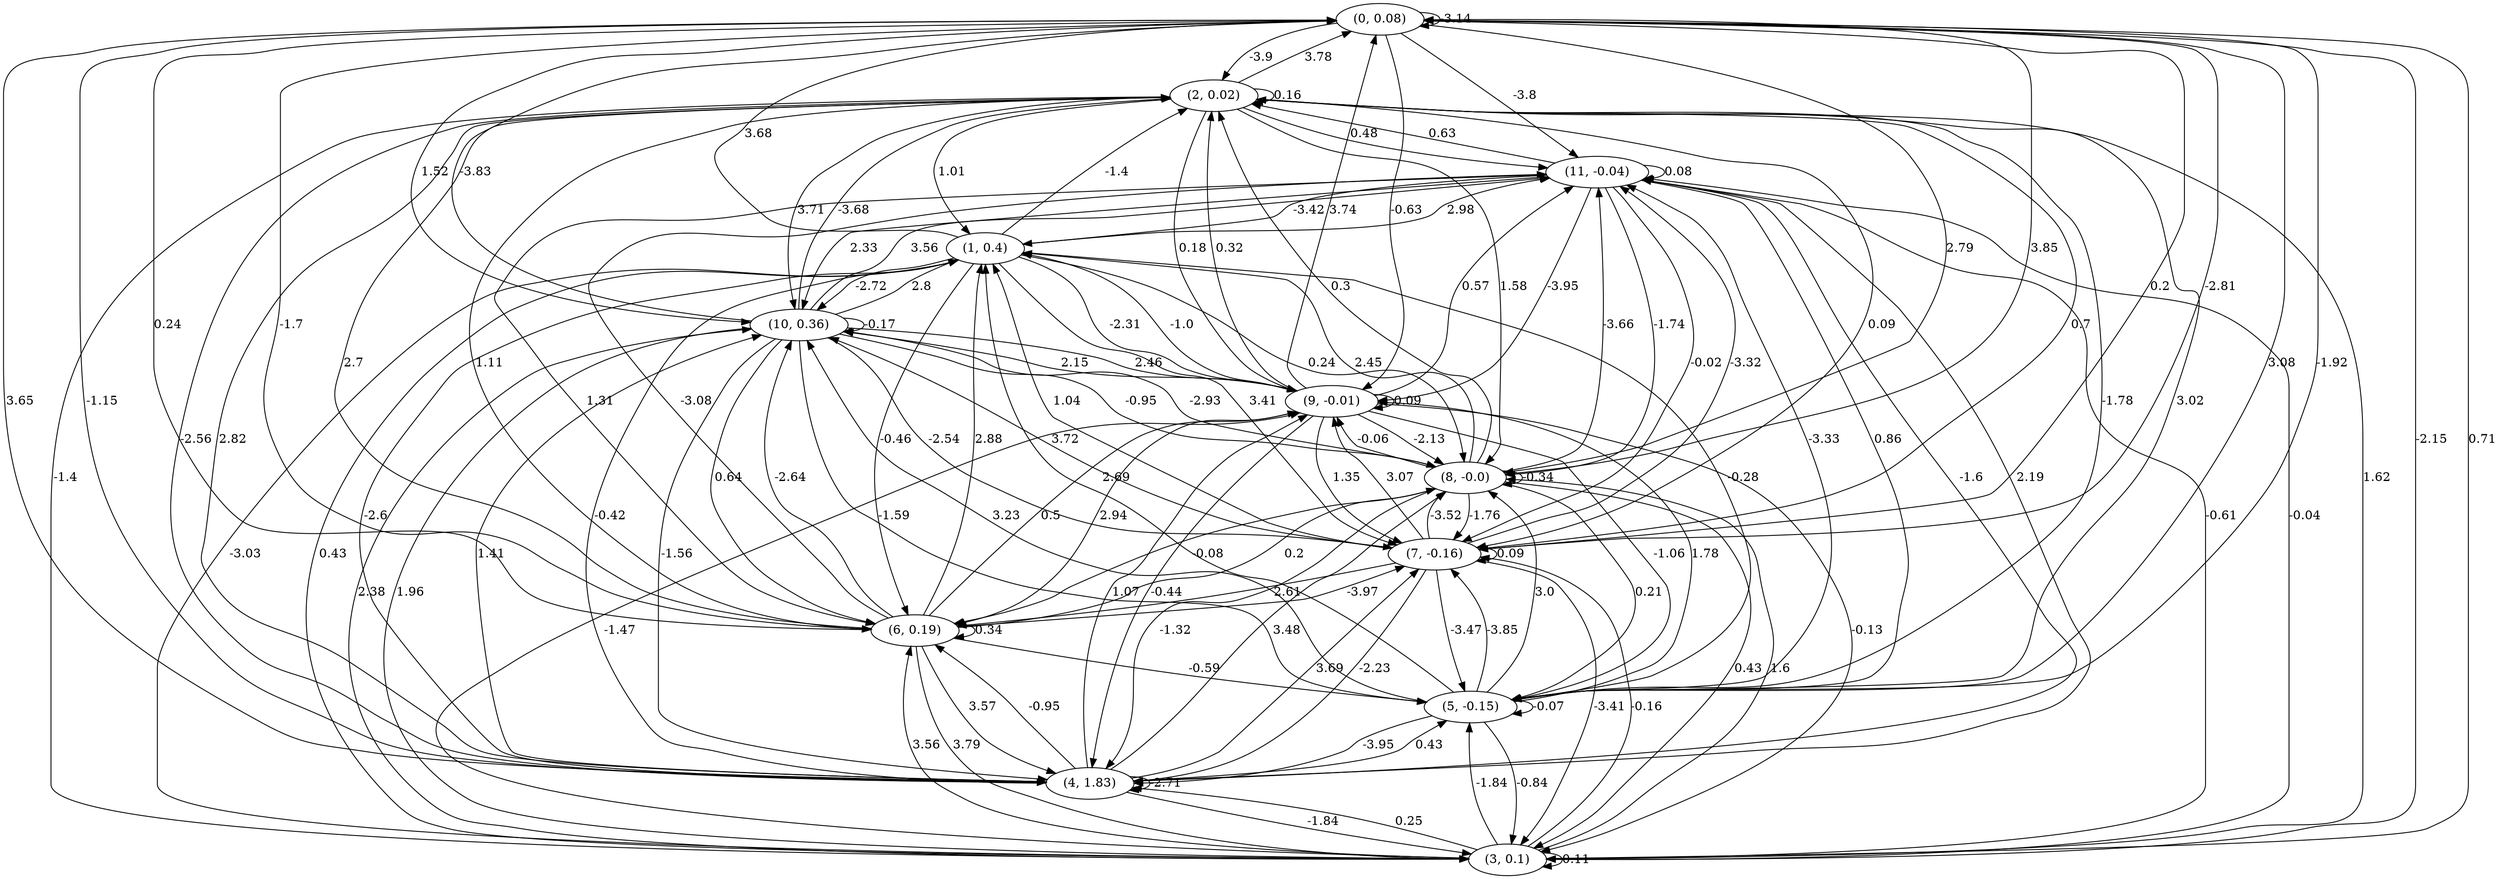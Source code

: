 digraph {
    0 [ label = "(0, 0.08)" ]
    1 [ label = "(1, 0.4)" ]
    2 [ label = "(2, 0.02)" ]
    3 [ label = "(3, 0.1)" ]
    4 [ label = "(4, 1.83)" ]
    5 [ label = "(5, -0.15)" ]
    6 [ label = "(6, 0.19)" ]
    7 [ label = "(7, -0.16)" ]
    8 [ label = "(8, -0.0)" ]
    9 [ label = "(9, -0.01)" ]
    10 [ label = "(10, 0.36)" ]
    11 [ label = "(11, -0.04)" ]
    0 -> 0 [ label = "-3.14" ]
    2 -> 2 [ label = "0.16" ]
    3 -> 3 [ label = "0.11" ]
    4 -> 4 [ label = "-2.71" ]
    5 -> 5 [ label = "-0.07" ]
    6 -> 6 [ label = "0.34" ]
    7 -> 7 [ label = "0.09" ]
    8 -> 8 [ label = "-0.34" ]
    9 -> 9 [ label = "0.09" ]
    10 -> 10 [ label = "-0.17" ]
    11 -> 11 [ label = "0.08" ]
    1 -> 0 [ label = "3.68" ]
    2 -> 0 [ label = "3.78" ]
    3 -> 0 [ label = "0.71" ]
    4 -> 0 [ label = "-1.15" ]
    5 -> 0 [ label = "-1.92" ]
    6 -> 0 [ label = "0.24" ]
    7 -> 0 [ label = "-2.81" ]
    8 -> 0 [ label = "3.85" ]
    9 -> 0 [ label = "3.74" ]
    10 -> 0 [ label = "-3.83" ]
    2 -> 1 [ label = "1.01" ]
    3 -> 1 [ label = "0.43" ]
    4 -> 1 [ label = "-0.42" ]
    5 -> 1 [ label = "2.69" ]
    6 -> 1 [ label = "2.88" ]
    7 -> 1 [ label = "1.04" ]
    8 -> 1 [ label = "2.45" ]
    9 -> 1 [ label = "-1.0" ]
    10 -> 1 [ label = "2.8" ]
    11 -> 1 [ label = "-3.42" ]
    0 -> 2 [ label = "-3.9" ]
    1 -> 2 [ label = "-1.4" ]
    3 -> 2 [ label = "1.62" ]
    4 -> 2 [ label = "2.82" ]
    5 -> 2 [ label = "3.02" ]
    6 -> 2 [ label = "2.7" ]
    7 -> 2 [ label = "0.7" ]
    8 -> 2 [ label = "0.3" ]
    9 -> 2 [ label = "0.32" ]
    10 -> 2 [ label = "-3.68" ]
    11 -> 2 [ label = "0.63" ]
    0 -> 3 [ label = "-2.15" ]
    1 -> 3 [ label = "-3.03" ]
    2 -> 3 [ label = "-1.4" ]
    4 -> 3 [ label = "-1.84" ]
    5 -> 3 [ label = "-0.84" ]
    6 -> 3 [ label = "3.79" ]
    7 -> 3 [ label = "-3.41" ]
    8 -> 3 [ label = "0.43" ]
    9 -> 3 [ label = "-0.13" ]
    10 -> 3 [ label = "1.96" ]
    11 -> 3 [ label = "-0.61" ]
    0 -> 4 [ label = "3.65" ]
    1 -> 4 [ label = "-2.6" ]
    2 -> 4 [ label = "-2.56" ]
    3 -> 4 [ label = "0.25" ]
    5 -> 4 [ label = "-3.95" ]
    6 -> 4 [ label = "3.57" ]
    7 -> 4 [ label = "-2.23" ]
    8 -> 4 [ label = "-1.32" ]
    9 -> 4 [ label = "-0.44" ]
    10 -> 4 [ label = "-1.56" ]
    11 -> 4 [ label = "-1.6" ]
    0 -> 5 [ label = "3.08" ]
    1 -> 5 [ label = "-0.28" ]
    2 -> 5 [ label = "-1.78" ]
    3 -> 5 [ label = "-1.84" ]
    4 -> 5 [ label = "0.43" ]
    6 -> 5 [ label = "-0.59" ]
    7 -> 5 [ label = "-3.47" ]
    8 -> 5 [ label = "0.21" ]
    9 -> 5 [ label = "-1.06" ]
    10 -> 5 [ label = "-1.59" ]
    11 -> 5 [ label = "0.86" ]
    0 -> 6 [ label = "-1.7" ]
    1 -> 6 [ label = "-0.46" ]
    2 -> 6 [ label = "1.11" ]
    3 -> 6 [ label = "3.56" ]
    4 -> 6 [ label = "-0.95" ]
    7 -> 6 [ label = "2.61" ]
    8 -> 6 [ label = "-0.08" ]
    9 -> 6 [ label = "2.94" ]
    10 -> 6 [ label = "0.64" ]
    11 -> 6 [ label = "1.31" ]
    0 -> 7 [ label = "0.2" ]
    1 -> 7 [ label = "3.41" ]
    2 -> 7 [ label = "0.09" ]
    3 -> 7 [ label = "-0.16" ]
    4 -> 7 [ label = "3.69" ]
    5 -> 7 [ label = "-3.85" ]
    6 -> 7 [ label = "-3.97" ]
    8 -> 7 [ label = "-1.76" ]
    9 -> 7 [ label = "1.35" ]
    10 -> 7 [ label = "-2.54" ]
    11 -> 7 [ label = "-0.02" ]
    0 -> 8 [ label = "2.79" ]
    1 -> 8 [ label = "0.24" ]
    2 -> 8 [ label = "1.58" ]
    3 -> 8 [ label = "1.6" ]
    4 -> 8 [ label = "3.48" ]
    5 -> 8 [ label = "3.0" ]
    6 -> 8 [ label = "0.2" ]
    7 -> 8 [ label = "-3.52" ]
    9 -> 8 [ label = "-2.13" ]
    10 -> 8 [ label = "-0.95" ]
    11 -> 8 [ label = "-1.74" ]
    0 -> 9 [ label = "-0.63" ]
    1 -> 9 [ label = "-2.31" ]
    2 -> 9 [ label = "0.18" ]
    3 -> 9 [ label = "-1.47" ]
    4 -> 9 [ label = "1.07" ]
    5 -> 9 [ label = "1.78" ]
    6 -> 9 [ label = "0.5" ]
    7 -> 9 [ label = "3.07" ]
    8 -> 9 [ label = "-0.06" ]
    10 -> 9 [ label = "2.46" ]
    11 -> 9 [ label = "-3.95" ]
    0 -> 10 [ label = "1.52" ]
    1 -> 10 [ label = "-2.72" ]
    2 -> 10 [ label = "3.71" ]
    3 -> 10 [ label = "2.38" ]
    4 -> 10 [ label = "1.41" ]
    5 -> 10 [ label = "3.23" ]
    6 -> 10 [ label = "-2.64" ]
    7 -> 10 [ label = "3.72" ]
    8 -> 10 [ label = "-2.93" ]
    9 -> 10 [ label = "2.15" ]
    11 -> 10 [ label = "2.33" ]
    0 -> 11 [ label = "-3.8" ]
    1 -> 11 [ label = "2.98" ]
    2 -> 11 [ label = "0.48" ]
    3 -> 11 [ label = "-0.04" ]
    4 -> 11 [ label = "2.19" ]
    5 -> 11 [ label = "-3.33" ]
    6 -> 11 [ label = "-3.08" ]
    7 -> 11 [ label = "-3.32" ]
    8 -> 11 [ label = "-3.66" ]
    9 -> 11 [ label = "0.57" ]
    10 -> 11 [ label = "3.56" ]
}

